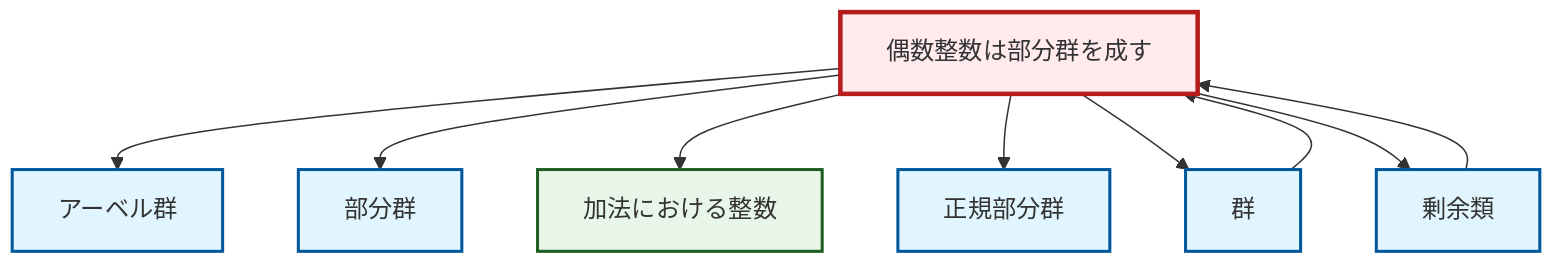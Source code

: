 graph TD
    classDef definition fill:#e1f5fe,stroke:#01579b,stroke-width:2px
    classDef theorem fill:#f3e5f5,stroke:#4a148c,stroke-width:2px
    classDef axiom fill:#fff3e0,stroke:#e65100,stroke-width:2px
    classDef example fill:#e8f5e9,stroke:#1b5e20,stroke-width:2px
    classDef current fill:#ffebee,stroke:#b71c1c,stroke-width:3px
    ex-even-integers-subgroup["偶数整数は部分群を成す"]:::example
    def-normal-subgroup["正規部分群"]:::definition
    def-abelian-group["アーベル群"]:::definition
    ex-integers-addition["加法における整数"]:::example
    def-group["群"]:::definition
    def-subgroup["部分群"]:::definition
    def-coset["剰余類"]:::definition
    ex-even-integers-subgroup --> def-abelian-group
    ex-even-integers-subgroup --> def-subgroup
    ex-even-integers-subgroup --> ex-integers-addition
    def-coset --> ex-even-integers-subgroup
    ex-even-integers-subgroup --> def-normal-subgroup
    ex-even-integers-subgroup --> def-group
    def-group --> ex-even-integers-subgroup
    ex-even-integers-subgroup --> def-coset
    class ex-even-integers-subgroup current